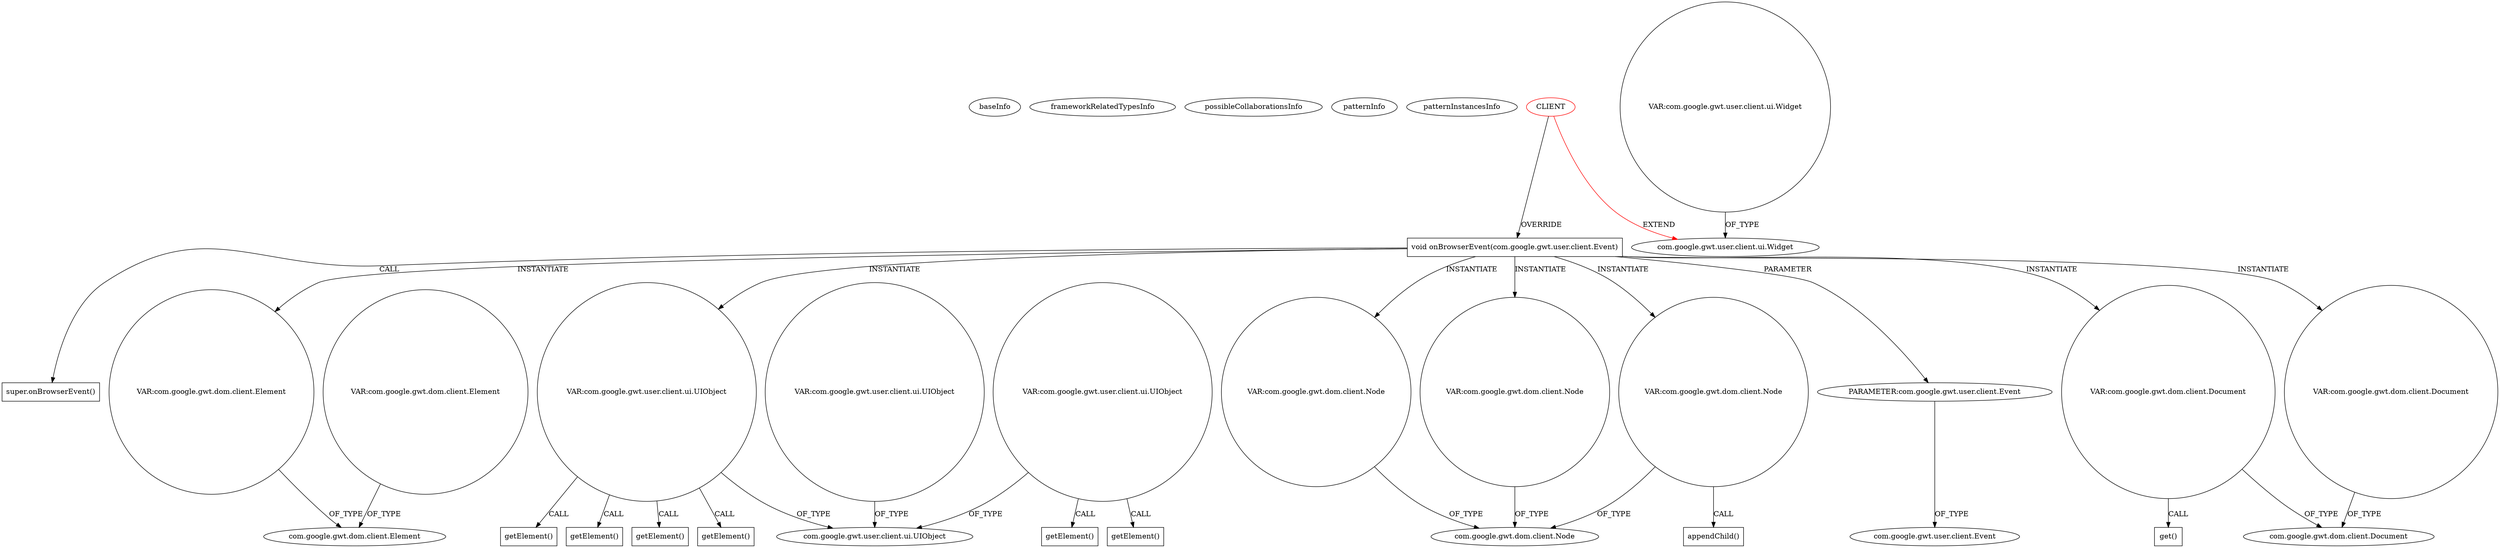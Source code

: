 digraph {
baseInfo[graphId=807,category="pattern",isAnonymous=false,possibleRelation=false]
frameworkRelatedTypesInfo[0="com.google.gwt.user.client.ui.Widget"]
possibleCollaborationsInfo[]
patternInfo[frequency=2.0,patternRootClient=0]
patternInstancesInfo[0="dapicard-gwt-surface~/dapicard-gwt-surface/gwt-surface-master/gwt-surface/src/main/java/com/axeiya/gwt/surface/client/ContentEditableSurface.java~ContentEditableSurface~1180",1="laaglu-lib-gwt-file~/laaglu-lib-gwt-file/lib-gwt-file-master/src/main/java/org/vectomatic/file/FileUploadExt.java~FileUploadExt~3456"]
163[label="super.onBrowserEvent()",vertexType="SUPER_CALL",isFrameworkType=false,shape=box]
13[label="void onBrowserEvent(com.google.gwt.user.client.Event)",vertexType="OVERRIDING_METHOD_DECLARATION",isFrameworkType=false,shape=box]
81[label="VAR:com.google.gwt.dom.client.Element",vertexType="VARIABLE_EXPRESION",isFrameworkType=false,shape=circle]
59[label="VAR:com.google.gwt.user.client.ui.UIObject",vertexType="VARIABLE_EXPRESION",isFrameworkType=false,shape=circle]
0[label="CLIENT",vertexType="ROOT_CLIENT_CLASS_DECLARATION",isFrameworkType=false,color=red]
89[label="VAR:com.google.gwt.dom.client.Node",vertexType="VARIABLE_EXPRESION",isFrameworkType=false,shape=circle]
154[label="VAR:com.google.gwt.dom.client.Node",vertexType="VARIABLE_EXPRESION",isFrameworkType=false,shape=circle]
130[label="VAR:com.google.gwt.dom.client.Node",vertexType="VARIABLE_EXPRESION",isFrameworkType=false,shape=circle]
131[label="appendChild()",vertexType="INSIDE_CALL",isFrameworkType=false,shape=box]
1[label="com.google.gwt.user.client.ui.Widget",vertexType="FRAMEWORK_CLASS_TYPE",isFrameworkType=false]
233[label="VAR:com.google.gwt.user.client.ui.Widget",vertexType="VARIABLE_EXPRESION",isFrameworkType=false,shape=circle]
83[label="com.google.gwt.dom.client.Element",vertexType="FRAMEWORK_CLASS_TYPE",isFrameworkType=false]
101[label="getElement()",vertexType="INSIDE_CALL",isFrameworkType=false,shape=box]
134[label="getElement()",vertexType="INSIDE_CALL",isFrameworkType=false,shape=box]
88[label="getElement()",vertexType="INSIDE_CALL",isFrameworkType=false,shape=box]
117[label="getElement()",vertexType="INSIDE_CALL",isFrameworkType=false,shape=box]
203[label="VAR:com.google.gwt.dom.client.Element",vertexType="VARIABLE_EXPRESION",isFrameworkType=false,shape=circle]
14[label="PARAMETER:com.google.gwt.user.client.Event",vertexType="PARAMETER_DECLARATION",isFrameworkType=false]
61[label="com.google.gwt.user.client.ui.UIObject",vertexType="FRAMEWORK_CLASS_TYPE",isFrameworkType=false]
180[label="VAR:com.google.gwt.user.client.ui.UIObject",vertexType="VARIABLE_EXPRESION",isFrameworkType=false,shape=circle]
206[label="VAR:com.google.gwt.user.client.ui.UIObject",vertexType="VARIABLE_EXPRESION",isFrameworkType=false,shape=circle]
207[label="getElement()",vertexType="INSIDE_CALL",isFrameworkType=false,shape=box]
218[label="getElement()",vertexType="INSIDE_CALL",isFrameworkType=false,shape=box]
86[label="com.google.gwt.dom.client.Node",vertexType="FRAMEWORK_CLASS_TYPE",isFrameworkType=false]
75[label="VAR:com.google.gwt.dom.client.Document",vertexType="VARIABLE_EXPRESION",isFrameworkType=false,shape=circle]
118[label="VAR:com.google.gwt.dom.client.Document",vertexType="VARIABLE_EXPRESION",isFrameworkType=false,shape=circle]
15[label="com.google.gwt.user.client.Event",vertexType="FRAMEWORK_CLASS_TYPE",isFrameworkType=false]
122[label="get()",vertexType="INSIDE_CALL",isFrameworkType=false,shape=box]
74[label="com.google.gwt.dom.client.Document",vertexType="FRAMEWORK_CLASS_TYPE",isFrameworkType=false]
13->130[label="INSTANTIATE"]
59->88[label="CALL"]
59->134[label="CALL"]
81->83[label="OF_TYPE"]
206->207[label="CALL"]
13->75[label="INSTANTIATE"]
75->74[label="OF_TYPE"]
59->61[label="OF_TYPE"]
130->86[label="OF_TYPE"]
180->61[label="OF_TYPE"]
206->218[label="CALL"]
13->89[label="INSTANTIATE"]
118->74[label="OF_TYPE"]
154->86[label="OF_TYPE"]
130->131[label="CALL"]
59->101[label="CALL"]
203->83[label="OF_TYPE"]
13->154[label="INSTANTIATE"]
233->1[label="OF_TYPE"]
13->59[label="INSTANTIATE"]
14->15[label="OF_TYPE"]
206->61[label="OF_TYPE"]
0->1[label="EXTEND",color=red]
0->13[label="OVERRIDE"]
13->118[label="INSTANTIATE"]
13->14[label="PARAMETER"]
59->117[label="CALL"]
13->81[label="INSTANTIATE"]
89->86[label="OF_TYPE"]
13->163[label="CALL"]
75->122[label="CALL"]
}

